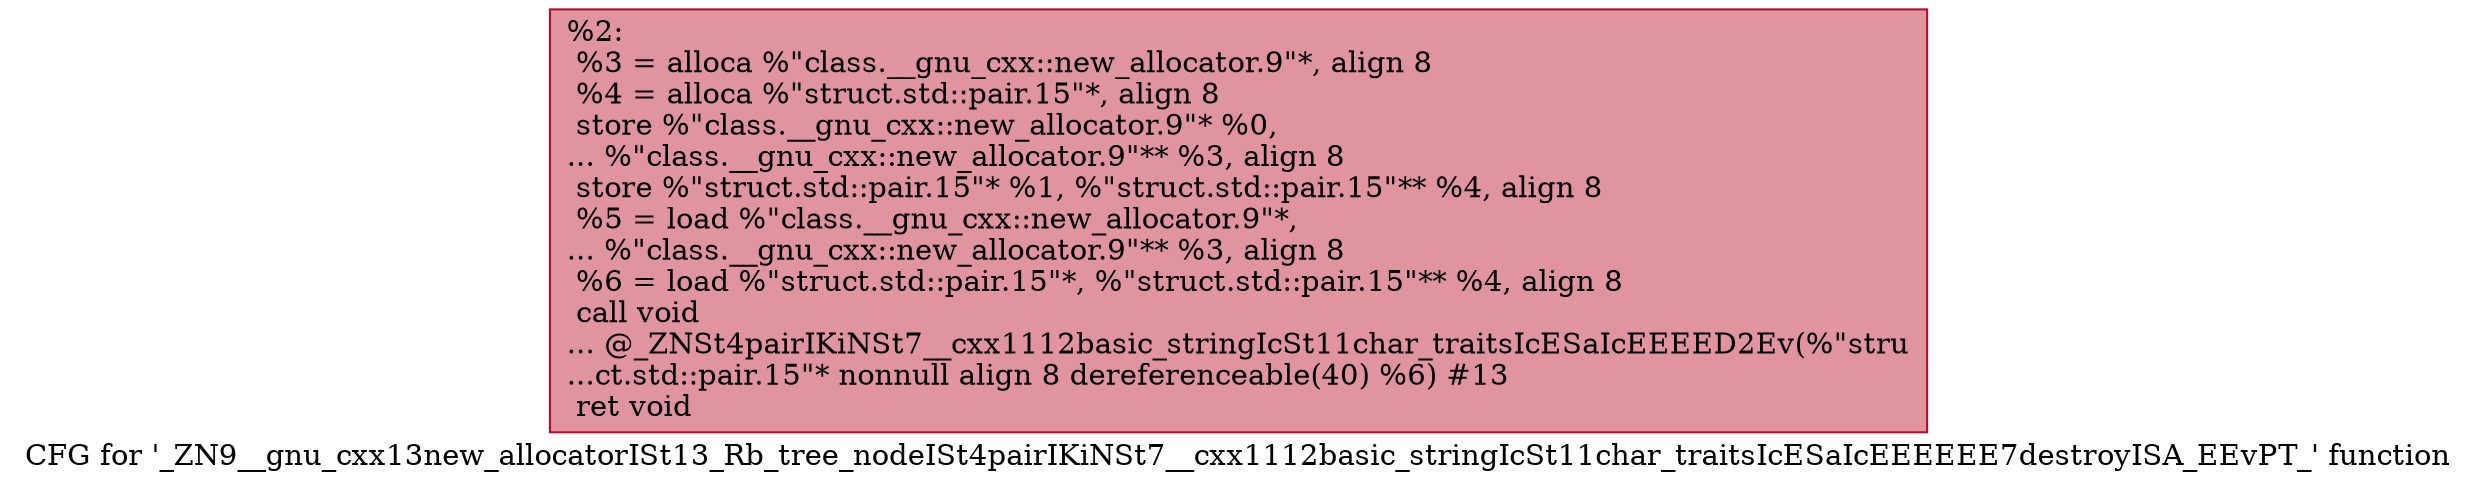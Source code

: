 digraph "CFG for '_ZN9__gnu_cxx13new_allocatorISt13_Rb_tree_nodeISt4pairIKiNSt7__cxx1112basic_stringIcSt11char_traitsIcESaIcEEEEEE7destroyISA_EEvPT_' function" {
	label="CFG for '_ZN9__gnu_cxx13new_allocatorISt13_Rb_tree_nodeISt4pairIKiNSt7__cxx1112basic_stringIcSt11char_traitsIcESaIcEEEEEE7destroyISA_EEvPT_' function";

	Node0x55a8467cf2d0 [shape=record,color="#b70d28ff", style=filled, fillcolor="#b70d2870",label="{%2:\l  %3 = alloca %\"class.__gnu_cxx::new_allocator.9\"*, align 8\l  %4 = alloca %\"struct.std::pair.15\"*, align 8\l  store %\"class.__gnu_cxx::new_allocator.9\"* %0,\l... %\"class.__gnu_cxx::new_allocator.9\"** %3, align 8\l  store %\"struct.std::pair.15\"* %1, %\"struct.std::pair.15\"** %4, align 8\l  %5 = load %\"class.__gnu_cxx::new_allocator.9\"*,\l... %\"class.__gnu_cxx::new_allocator.9\"** %3, align 8\l  %6 = load %\"struct.std::pair.15\"*, %\"struct.std::pair.15\"** %4, align 8\l  call void\l... @_ZNSt4pairIKiNSt7__cxx1112basic_stringIcSt11char_traitsIcESaIcEEEED2Ev(%\"stru\l...ct.std::pair.15\"* nonnull align 8 dereferenceable(40) %6) #13\l  ret void\l}"];
}
